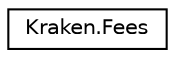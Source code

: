 digraph "Graphical Class Hierarchy"
{
 // LATEX_PDF_SIZE
  edge [fontname="Helvetica",fontsize="10",labelfontname="Helvetica",labelfontsize="10"];
  node [fontname="Helvetica",fontsize="10",shape=record];
  rankdir="LR";
  Node0 [label="Kraken.Fees",height=0.2,width=0.4,color="black", fillcolor="white", style="filled",URL="$class_kraken_1_1_fees.html",tooltip="Fee Tier Info"];
}
